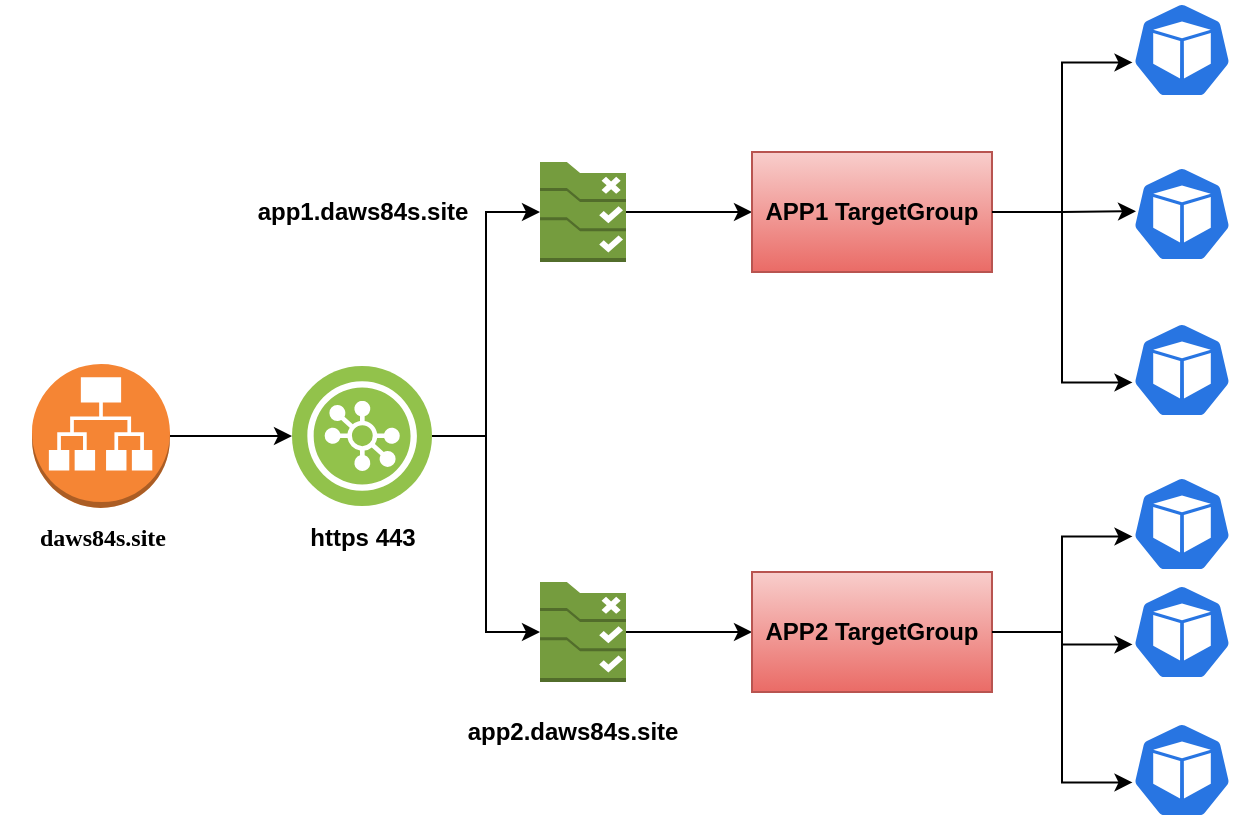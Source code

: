 <mxfile version="28.0.7">
  <diagram name="Page-1" id="jrSdHQMgK089XcJ-C_Xo">
    <mxGraphModel dx="1042" dy="561" grid="1" gridSize="10" guides="1" tooltips="1" connect="1" arrows="1" fold="1" page="1" pageScale="1" pageWidth="850" pageHeight="1100" math="0" shadow="0">
      <root>
        <mxCell id="0" />
        <mxCell id="1" parent="0" />
        <mxCell id="vn2afhrgctd-0swqZbIL-3" style="edgeStyle=orthogonalEdgeStyle;rounded=0;orthogonalLoop=1;jettySize=auto;html=1;entryX=0;entryY=0.5;entryDx=0;entryDy=0;" edge="1" parent="1" source="vn2afhrgctd-0swqZbIL-1" target="vn2afhrgctd-0swqZbIL-2">
          <mxGeometry relative="1" as="geometry" />
        </mxCell>
        <mxCell id="vn2afhrgctd-0swqZbIL-1" value="" style="outlineConnect=0;dashed=0;verticalLabelPosition=bottom;verticalAlign=top;align=center;html=1;shape=mxgraph.aws3.application_load_balancer;fillColor=#F58534;gradientColor=none;" vertex="1" parent="1">
          <mxGeometry x="150" y="201" width="69" height="72" as="geometry" />
        </mxCell>
        <mxCell id="vn2afhrgctd-0swqZbIL-2" value="" style="image;aspect=fixed;perimeter=ellipsePerimeter;html=1;align=center;shadow=0;dashed=0;fontColor=#4277BB;labelBackgroundColor=default;fontSize=12;spacingTop=3;image=img/lib/ibm/vpc/LoadBalancerListener.svg;" vertex="1" parent="1">
          <mxGeometry x="280" y="202" width="70" height="70" as="geometry" />
        </mxCell>
        <mxCell id="vn2afhrgctd-0swqZbIL-10" style="edgeStyle=orthogonalEdgeStyle;rounded=0;orthogonalLoop=1;jettySize=auto;html=1;entryX=0;entryY=0.5;entryDx=0;entryDy=0;" edge="1" parent="1" source="vn2afhrgctd-0swqZbIL-4" target="vn2afhrgctd-0swqZbIL-9">
          <mxGeometry relative="1" as="geometry" />
        </mxCell>
        <mxCell id="vn2afhrgctd-0swqZbIL-4" value="" style="outlineConnect=0;dashed=0;verticalLabelPosition=bottom;verticalAlign=top;align=center;html=1;shape=mxgraph.aws3.config_rule;fillColor=#759C3E;gradientColor=none;" vertex="1" parent="1">
          <mxGeometry x="404" y="100" width="43" height="50" as="geometry" />
        </mxCell>
        <mxCell id="vn2afhrgctd-0swqZbIL-5" value="&lt;b&gt;&lt;font face=&quot;Comic Sans MS&quot;&gt;daws84s.site&lt;/font&gt;&lt;/b&gt;" style="text;html=1;align=center;verticalAlign=middle;resizable=0;points=[];autosize=1;strokeColor=none;fillColor=none;" vertex="1" parent="1">
          <mxGeometry x="134.5" y="273" width="100" height="30" as="geometry" />
        </mxCell>
        <mxCell id="vn2afhrgctd-0swqZbIL-6" value="&lt;b&gt;https 443&lt;/b&gt;" style="text;html=1;align=center;verticalAlign=middle;resizable=0;points=[];autosize=1;strokeColor=none;fillColor=none;" vertex="1" parent="1">
          <mxGeometry x="275" y="273" width="80" height="30" as="geometry" />
        </mxCell>
        <mxCell id="vn2afhrgctd-0swqZbIL-7" style="edgeStyle=orthogonalEdgeStyle;rounded=0;orthogonalLoop=1;jettySize=auto;html=1;entryX=0;entryY=0.5;entryDx=0;entryDy=0;entryPerimeter=0;" edge="1" parent="1" source="vn2afhrgctd-0swqZbIL-2" target="vn2afhrgctd-0swqZbIL-4">
          <mxGeometry relative="1" as="geometry" />
        </mxCell>
        <mxCell id="vn2afhrgctd-0swqZbIL-8" value="&lt;b&gt;app1.daws84s.site&lt;/b&gt;" style="text;html=1;align=center;verticalAlign=middle;resizable=0;points=[];autosize=1;strokeColor=none;fillColor=none;" vertex="1" parent="1">
          <mxGeometry x="250" y="110" width="130" height="30" as="geometry" />
        </mxCell>
        <mxCell id="vn2afhrgctd-0swqZbIL-9" value="&lt;b&gt;APP1 TargetGroup&lt;/b&gt;" style="rounded=0;whiteSpace=wrap;html=1;fillColor=#f8cecc;gradientColor=#ea6b66;strokeColor=#b85450;" vertex="1" parent="1">
          <mxGeometry x="510" y="95" width="120" height="60" as="geometry" />
        </mxCell>
        <mxCell id="vn2afhrgctd-0swqZbIL-17" value="" style="aspect=fixed;sketch=0;html=1;dashed=0;whitespace=wrap;verticalLabelPosition=bottom;verticalAlign=top;fillColor=#2875E2;strokeColor=#ffffff;points=[[0.005,0.63,0],[0.1,0.2,0],[0.9,0.2,0],[0.5,0,0],[0.995,0.63,0],[0.72,0.99,0],[0.5,1,0],[0.28,0.99,0]];shape=mxgraph.kubernetes.icon2;prIcon=pod" vertex="1" parent="1">
          <mxGeometry x="700" y="102" width="50" height="48" as="geometry" />
        </mxCell>
        <mxCell id="vn2afhrgctd-0swqZbIL-18" style="edgeStyle=orthogonalEdgeStyle;rounded=0;orthogonalLoop=1;jettySize=auto;html=1;entryX=0.04;entryY=0.471;entryDx=0;entryDy=0;entryPerimeter=0;" edge="1" parent="1" source="vn2afhrgctd-0swqZbIL-9" target="vn2afhrgctd-0swqZbIL-17">
          <mxGeometry relative="1" as="geometry" />
        </mxCell>
        <mxCell id="vn2afhrgctd-0swqZbIL-19" value="" style="aspect=fixed;sketch=0;html=1;dashed=0;whitespace=wrap;verticalLabelPosition=bottom;verticalAlign=top;fillColor=#2875E2;strokeColor=#ffffff;points=[[0.005,0.63,0],[0.1,0.2,0],[0.9,0.2,0],[0.5,0,0],[0.995,0.63,0],[0.72,0.99,0],[0.5,1,0],[0.28,0.99,0]];shape=mxgraph.kubernetes.icon2;prIcon=pod" vertex="1" parent="1">
          <mxGeometry x="700" y="180" width="50" height="48" as="geometry" />
        </mxCell>
        <mxCell id="vn2afhrgctd-0swqZbIL-20" value="" style="aspect=fixed;sketch=0;html=1;dashed=0;whitespace=wrap;verticalLabelPosition=bottom;verticalAlign=top;fillColor=#2875E2;strokeColor=#ffffff;points=[[0.005,0.63,0],[0.1,0.2,0],[0.9,0.2,0],[0.5,0,0],[0.995,0.63,0],[0.72,0.99,0],[0.5,1,0],[0.28,0.99,0]];shape=mxgraph.kubernetes.icon2;prIcon=pod" vertex="1" parent="1">
          <mxGeometry x="700" y="20" width="50" height="48" as="geometry" />
        </mxCell>
        <mxCell id="vn2afhrgctd-0swqZbIL-21" style="edgeStyle=orthogonalEdgeStyle;rounded=0;orthogonalLoop=1;jettySize=auto;html=1;entryX=0.005;entryY=0.63;entryDx=0;entryDy=0;entryPerimeter=0;" edge="1" parent="1" source="vn2afhrgctd-0swqZbIL-9" target="vn2afhrgctd-0swqZbIL-20">
          <mxGeometry relative="1" as="geometry" />
        </mxCell>
        <mxCell id="vn2afhrgctd-0swqZbIL-22" style="edgeStyle=orthogonalEdgeStyle;rounded=0;orthogonalLoop=1;jettySize=auto;html=1;entryX=0.005;entryY=0.63;entryDx=0;entryDy=0;entryPerimeter=0;" edge="1" parent="1" source="vn2afhrgctd-0swqZbIL-9" target="vn2afhrgctd-0swqZbIL-19">
          <mxGeometry relative="1" as="geometry" />
        </mxCell>
        <mxCell id="vn2afhrgctd-0swqZbIL-27" style="edgeStyle=orthogonalEdgeStyle;rounded=0;orthogonalLoop=1;jettySize=auto;html=1;entryX=0;entryY=0.5;entryDx=0;entryDy=0;" edge="1" parent="1" source="vn2afhrgctd-0swqZbIL-23" target="vn2afhrgctd-0swqZbIL-26">
          <mxGeometry relative="1" as="geometry" />
        </mxCell>
        <mxCell id="vn2afhrgctd-0swqZbIL-23" value="" style="outlineConnect=0;dashed=0;verticalLabelPosition=bottom;verticalAlign=top;align=center;html=1;shape=mxgraph.aws3.config_rule;fillColor=#759C3E;gradientColor=none;" vertex="1" parent="1">
          <mxGeometry x="404" y="310" width="43" height="50" as="geometry" />
        </mxCell>
        <mxCell id="vn2afhrgctd-0swqZbIL-24" value="&lt;b&gt;app2.daws84s.site&lt;/b&gt;" style="text;html=1;align=center;verticalAlign=middle;resizable=0;points=[];autosize=1;strokeColor=none;fillColor=none;" vertex="1" parent="1">
          <mxGeometry x="355" y="370" width="130" height="30" as="geometry" />
        </mxCell>
        <mxCell id="vn2afhrgctd-0swqZbIL-25" style="edgeStyle=orthogonalEdgeStyle;rounded=0;orthogonalLoop=1;jettySize=auto;html=1;entryX=0;entryY=0.5;entryDx=0;entryDy=0;entryPerimeter=0;" edge="1" parent="1" source="vn2afhrgctd-0swqZbIL-2" target="vn2afhrgctd-0swqZbIL-23">
          <mxGeometry relative="1" as="geometry" />
        </mxCell>
        <mxCell id="vn2afhrgctd-0swqZbIL-26" value="&lt;b&gt;APP2 TargetGroup&lt;/b&gt;" style="rounded=0;whiteSpace=wrap;html=1;fillColor=#f8cecc;gradientColor=#ea6b66;strokeColor=#b85450;" vertex="1" parent="1">
          <mxGeometry x="510" y="305" width="120" height="60" as="geometry" />
        </mxCell>
        <mxCell id="vn2afhrgctd-0swqZbIL-28" value="" style="aspect=fixed;sketch=0;html=1;dashed=0;whitespace=wrap;verticalLabelPosition=bottom;verticalAlign=top;fillColor=#2875E2;strokeColor=#ffffff;points=[[0.005,0.63,0],[0.1,0.2,0],[0.9,0.2,0],[0.5,0,0],[0.995,0.63,0],[0.72,0.99,0],[0.5,1,0],[0.28,0.99,0]];shape=mxgraph.kubernetes.icon2;prIcon=pod" vertex="1" parent="1">
          <mxGeometry x="700" y="257" width="50" height="48" as="geometry" />
        </mxCell>
        <mxCell id="vn2afhrgctd-0swqZbIL-29" value="" style="aspect=fixed;sketch=0;html=1;dashed=0;whitespace=wrap;verticalLabelPosition=bottom;verticalAlign=top;fillColor=#2875E2;strokeColor=#ffffff;points=[[0.005,0.63,0],[0.1,0.2,0],[0.9,0.2,0],[0.5,0,0],[0.995,0.63,0],[0.72,0.99,0],[0.5,1,0],[0.28,0.99,0]];shape=mxgraph.kubernetes.icon2;prIcon=pod" vertex="1" parent="1">
          <mxGeometry x="700" y="311" width="50" height="48" as="geometry" />
        </mxCell>
        <mxCell id="vn2afhrgctd-0swqZbIL-30" value="" style="aspect=fixed;sketch=0;html=1;dashed=0;whitespace=wrap;verticalLabelPosition=bottom;verticalAlign=top;fillColor=#2875E2;strokeColor=#ffffff;points=[[0.005,0.63,0],[0.1,0.2,0],[0.9,0.2,0],[0.5,0,0],[0.995,0.63,0],[0.72,0.99,0],[0.5,1,0],[0.28,0.99,0]];shape=mxgraph.kubernetes.icon2;prIcon=pod" vertex="1" parent="1">
          <mxGeometry x="700" y="380" width="50" height="48" as="geometry" />
        </mxCell>
        <mxCell id="vn2afhrgctd-0swqZbIL-31" style="edgeStyle=orthogonalEdgeStyle;rounded=0;orthogonalLoop=1;jettySize=auto;html=1;entryX=0.005;entryY=0.63;entryDx=0;entryDy=0;entryPerimeter=0;" edge="1" parent="1" source="vn2afhrgctd-0swqZbIL-26" target="vn2afhrgctd-0swqZbIL-28">
          <mxGeometry relative="1" as="geometry" />
        </mxCell>
        <mxCell id="vn2afhrgctd-0swqZbIL-32" style="edgeStyle=orthogonalEdgeStyle;rounded=0;orthogonalLoop=1;jettySize=auto;html=1;entryX=0.005;entryY=0.63;entryDx=0;entryDy=0;entryPerimeter=0;" edge="1" parent="1" source="vn2afhrgctd-0swqZbIL-26" target="vn2afhrgctd-0swqZbIL-29">
          <mxGeometry relative="1" as="geometry" />
        </mxCell>
        <mxCell id="vn2afhrgctd-0swqZbIL-33" style="edgeStyle=orthogonalEdgeStyle;rounded=0;orthogonalLoop=1;jettySize=auto;html=1;entryX=0.005;entryY=0.63;entryDx=0;entryDy=0;entryPerimeter=0;" edge="1" parent="1" source="vn2afhrgctd-0swqZbIL-26" target="vn2afhrgctd-0swqZbIL-30">
          <mxGeometry relative="1" as="geometry" />
        </mxCell>
      </root>
    </mxGraphModel>
  </diagram>
</mxfile>
